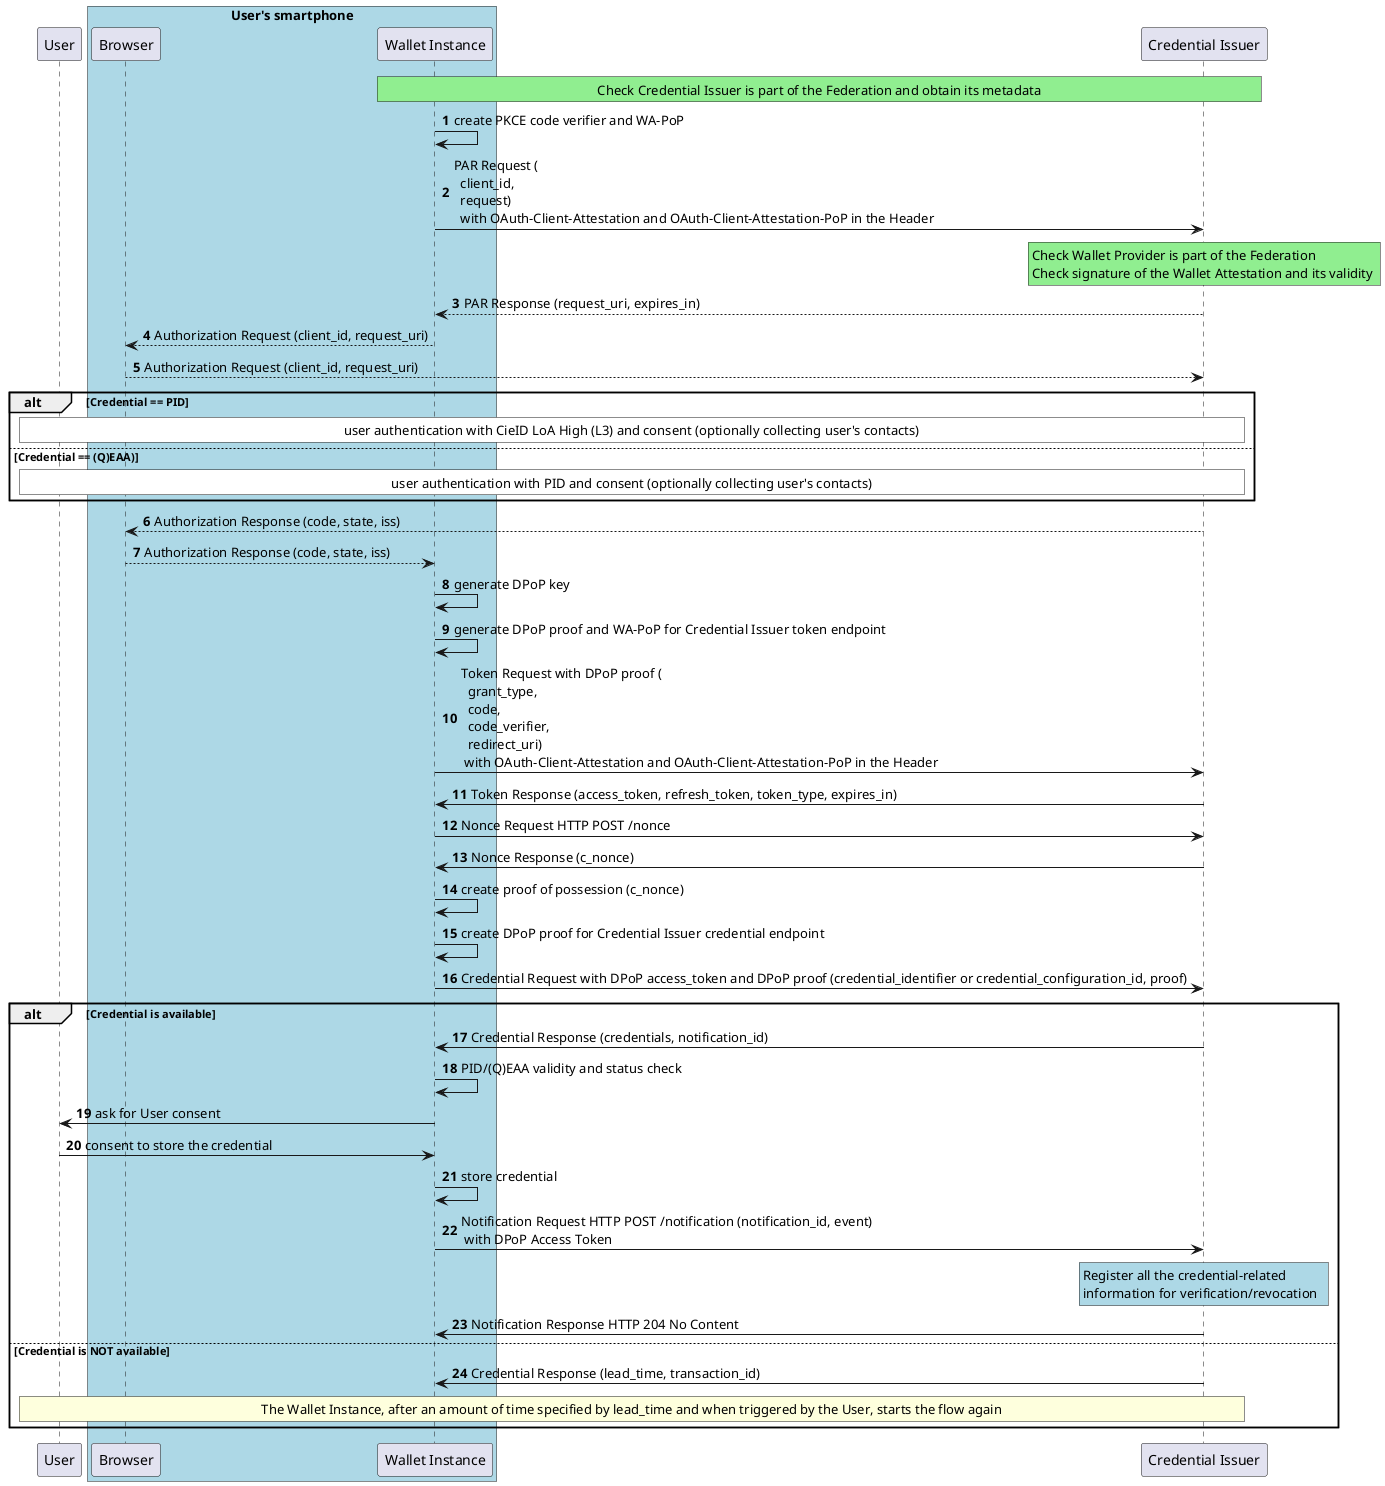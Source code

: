 @startuml Credential Issuance Low-Level Flow
autonumber

participant "User" as u

box "User's smartphone" #LightBlue
participant "Browser" as ua
participant "Wallet Instance" as w
end box

participant "Credential Issuer" as i

rnote over w,i #LIGHTGREEN
Check Credential Issuer is part of the Federation and obtain its metadata
endrnote

w -> w : create PKCE code verifier and WA-PoP

w -> i : PAR Request (\n  client_id,\n  request) \n  with OAuth-Client-Attestation and OAuth-Client-Attestation-PoP in the Header
rnote over i #LIGHTGREEN
Check Wallet Provider is part of the Federation 
Check signature of the Wallet Attestation and its validity 
endrnote


i --> w : PAR Response (request_uri, expires_in)


w --> ua: Authorization Request (client_id, request_uri)
ua --> i: Authorization Request (client_id, request_uri)

alt Credential == PID
rnote over i,u #WHITE
user authentication with CieID LoA High (L3) and consent (optionally collecting user's contacts)
endrnote
else Credential == (Q)EAA)
rnote over i,u #WHITE
user authentication with PID and consent (optionally collecting user's contacts)
endrnote
end

i --> ua : Authorization Response (code, state, iss)
ua --> w : Authorization Response (code, state, iss)

w -> w : generate DPoP key

w -> w : generate DPoP proof and WA-PoP for Credential Issuer token endpoint


w -> i : Token Request with DPoP proof (\n  grant_type,\n  code,\n  code_verifier,\n  redirect_uri) \n with OAuth-Client-Attestation and OAuth-Client-Attestation-PoP in the Header

i -> w : Token Response (access_token, refresh_token, token_type, expires_in)

w -> i : Nonce Request HTTP POST /nonce

i -> w : Nonce Response (c_nonce)

w -> w : create proof of possession (c_nonce)

w  -> w : create DPoP proof for Credential Issuer credential endpoint

w -> i : Credential Request with DPoP access_token and DPoP proof (credential_identifier or credential_configuration_id, proof)

alt Credential is available 


i -> w : Credential Response (credentials, notification_id)

w -> w : PID/(Q)EAA validity and status check

w -> u : ask for User consent
u -> w : consent to store the credential

w -> w : store credential

w -> i : Notification Request HTTP POST /notification (notification_id, event) \n with DPoP Access Token

rnote over i #LIGHTBLUE
Register all the credential-related 
information for verification/revocation  
endrnote

i -> w : Notification Response HTTP 204 No Content

else Credential is NOT available
i -> w : Credential Response (lead_time, transaction_id)
rnote over u,i
The Wallet Instance, after an amount of time specified by lead_time and when triggered by the User, starts the flow again
endrnote
end
@enduml